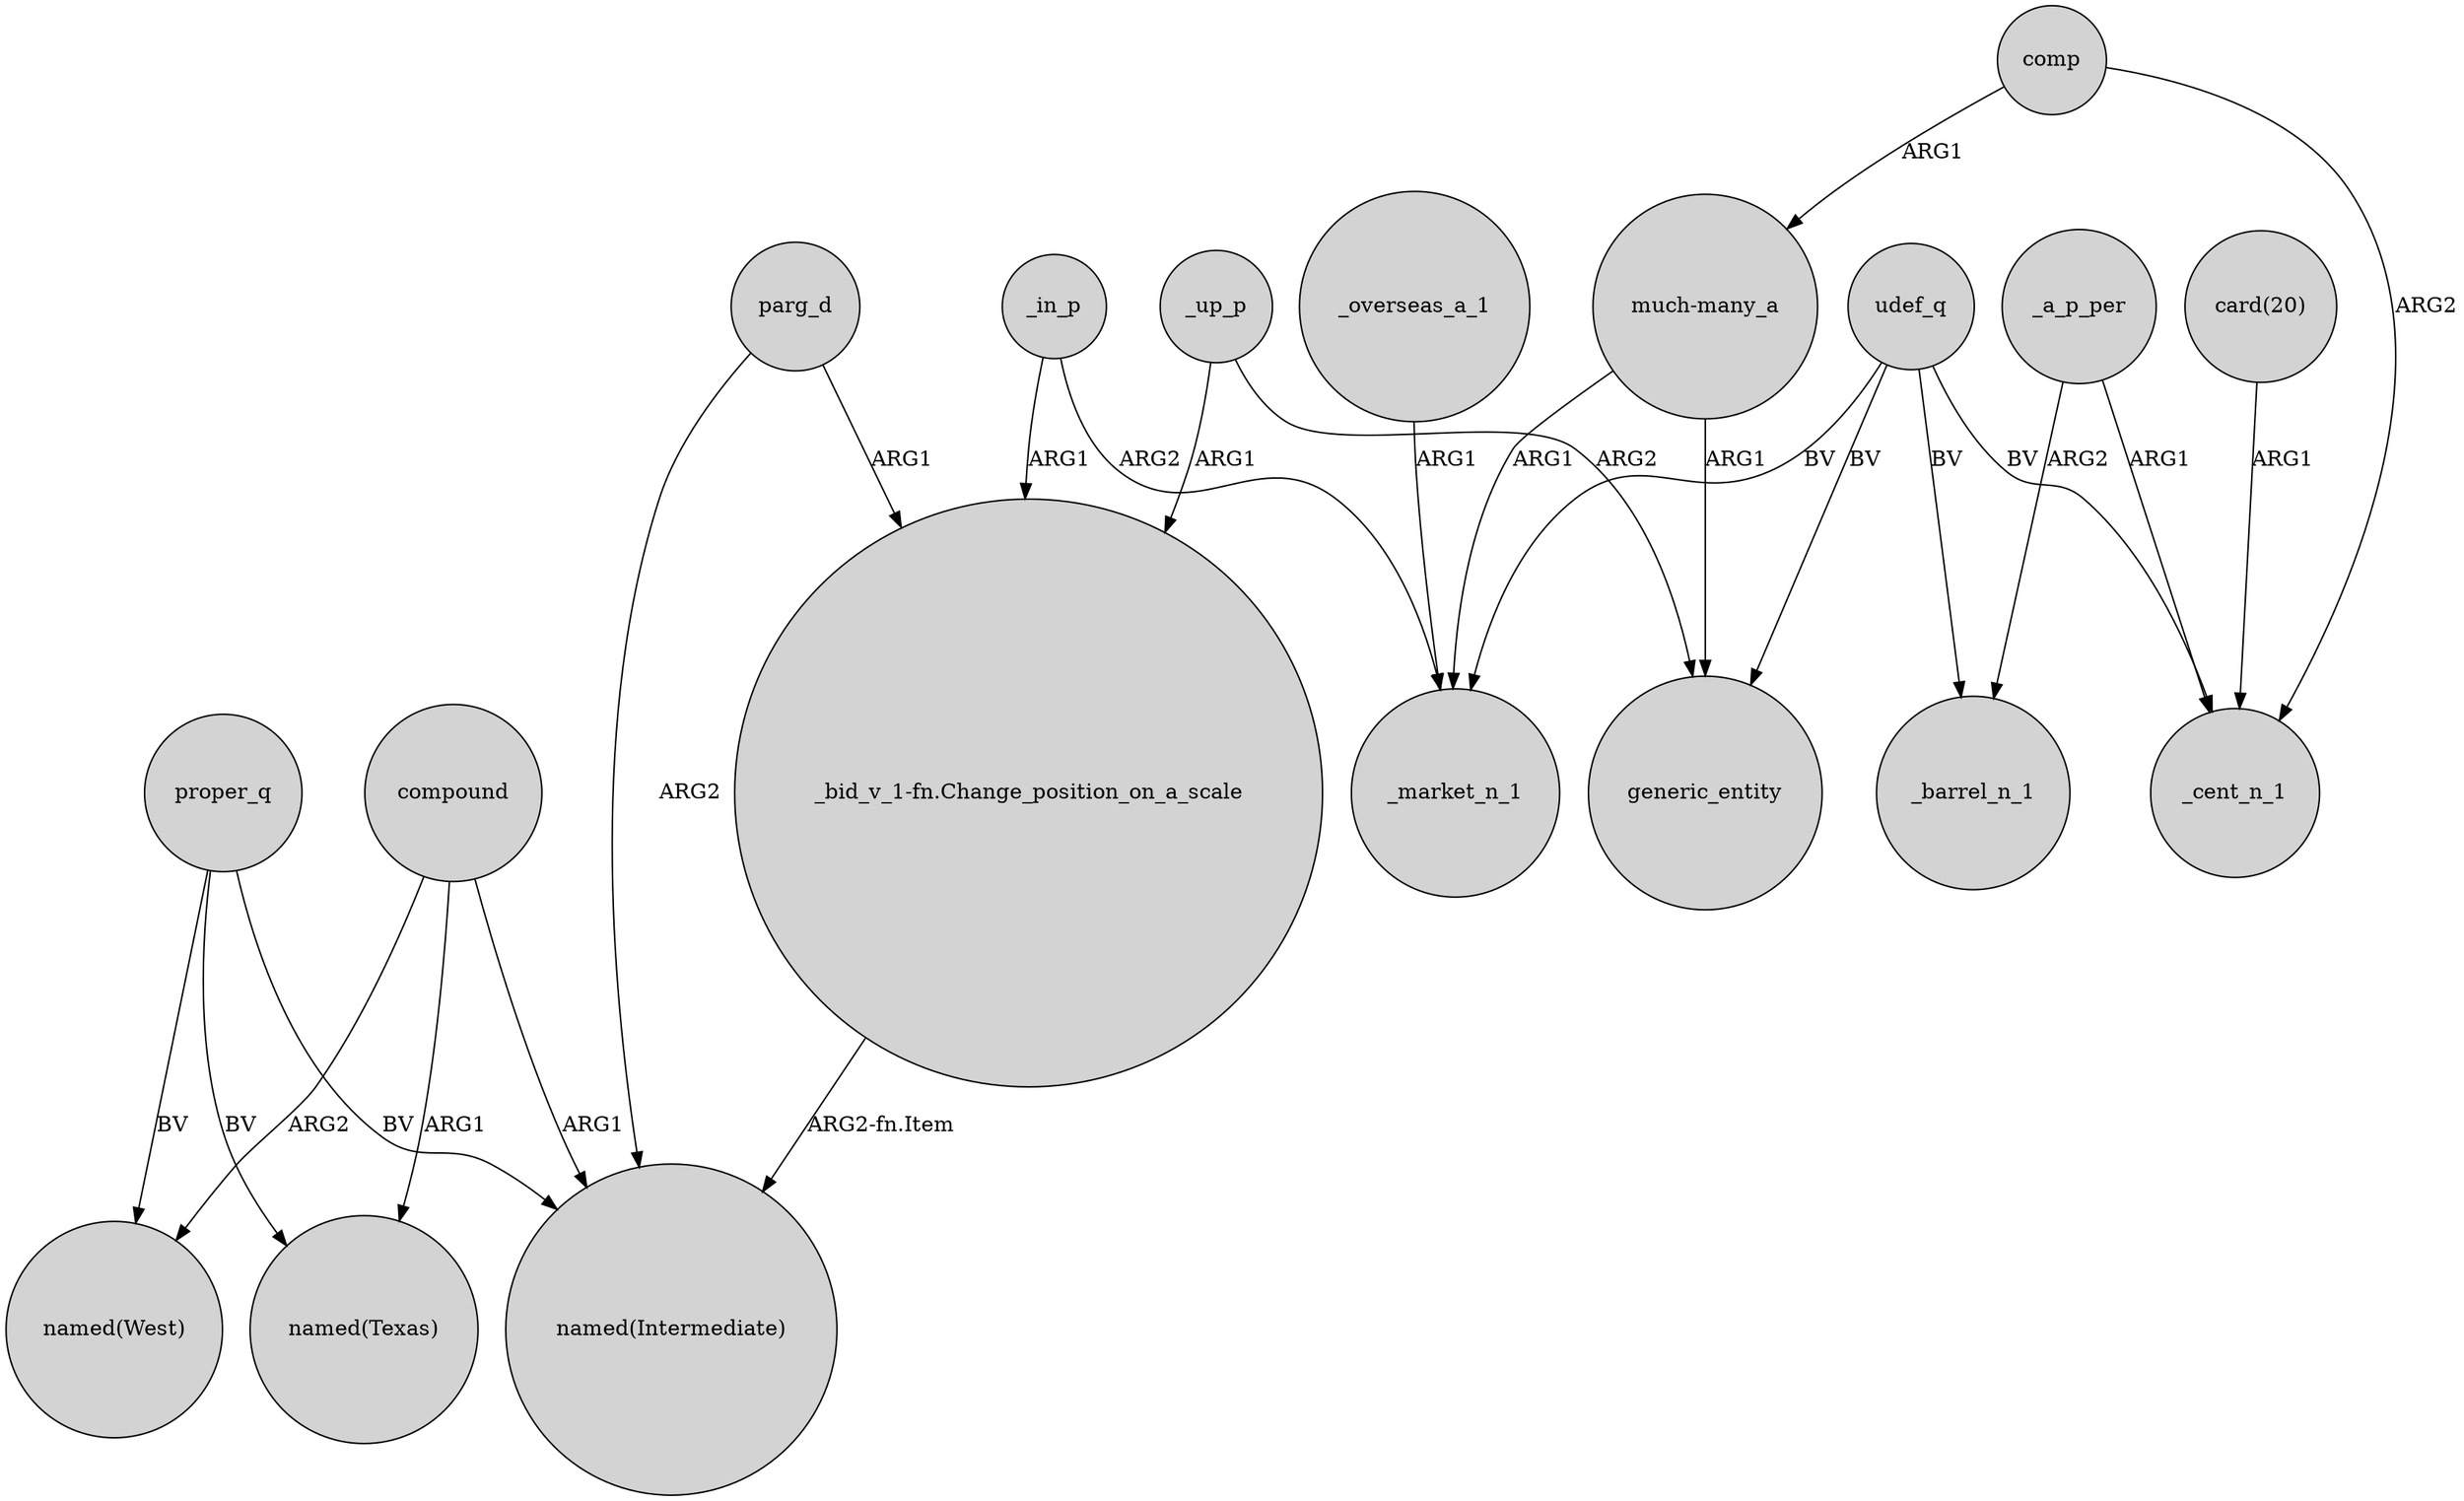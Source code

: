 digraph {
	node [shape=circle style=filled]
	proper_q -> "named(Texas)" [label=BV]
	"card(20)" -> _cent_n_1 [label=ARG1]
	udef_q -> _market_n_1 [label=BV]
	parg_d -> "_bid_v_1-fn.Change_position_on_a_scale" [label=ARG1]
	_a_p_per -> _barrel_n_1 [label=ARG2]
	_a_p_per -> _cent_n_1 [label=ARG1]
	"much-many_a" -> _market_n_1 [label=ARG1]
	udef_q -> _barrel_n_1 [label=BV]
	udef_q -> _cent_n_1 [label=BV]
	_up_p -> "_bid_v_1-fn.Change_position_on_a_scale" [label=ARG1]
	udef_q -> generic_entity [label=BV]
	compound -> "named(Texas)" [label=ARG1]
	_up_p -> generic_entity [label=ARG2]
	_in_p -> "_bid_v_1-fn.Change_position_on_a_scale" [label=ARG1]
	comp -> "much-many_a" [label=ARG1]
	_in_p -> _market_n_1 [label=ARG2]
	compound -> "named(West)" [label=ARG2]
	proper_q -> "named(Intermediate)" [label=BV]
	"much-many_a" -> generic_entity [label=ARG1]
	"_bid_v_1-fn.Change_position_on_a_scale" -> "named(Intermediate)" [label="ARG2-fn.Item"]
	proper_q -> "named(West)" [label=BV]
	comp -> _cent_n_1 [label=ARG2]
	parg_d -> "named(Intermediate)" [label=ARG2]
	compound -> "named(Intermediate)" [label=ARG1]
	_overseas_a_1 -> _market_n_1 [label=ARG1]
}
